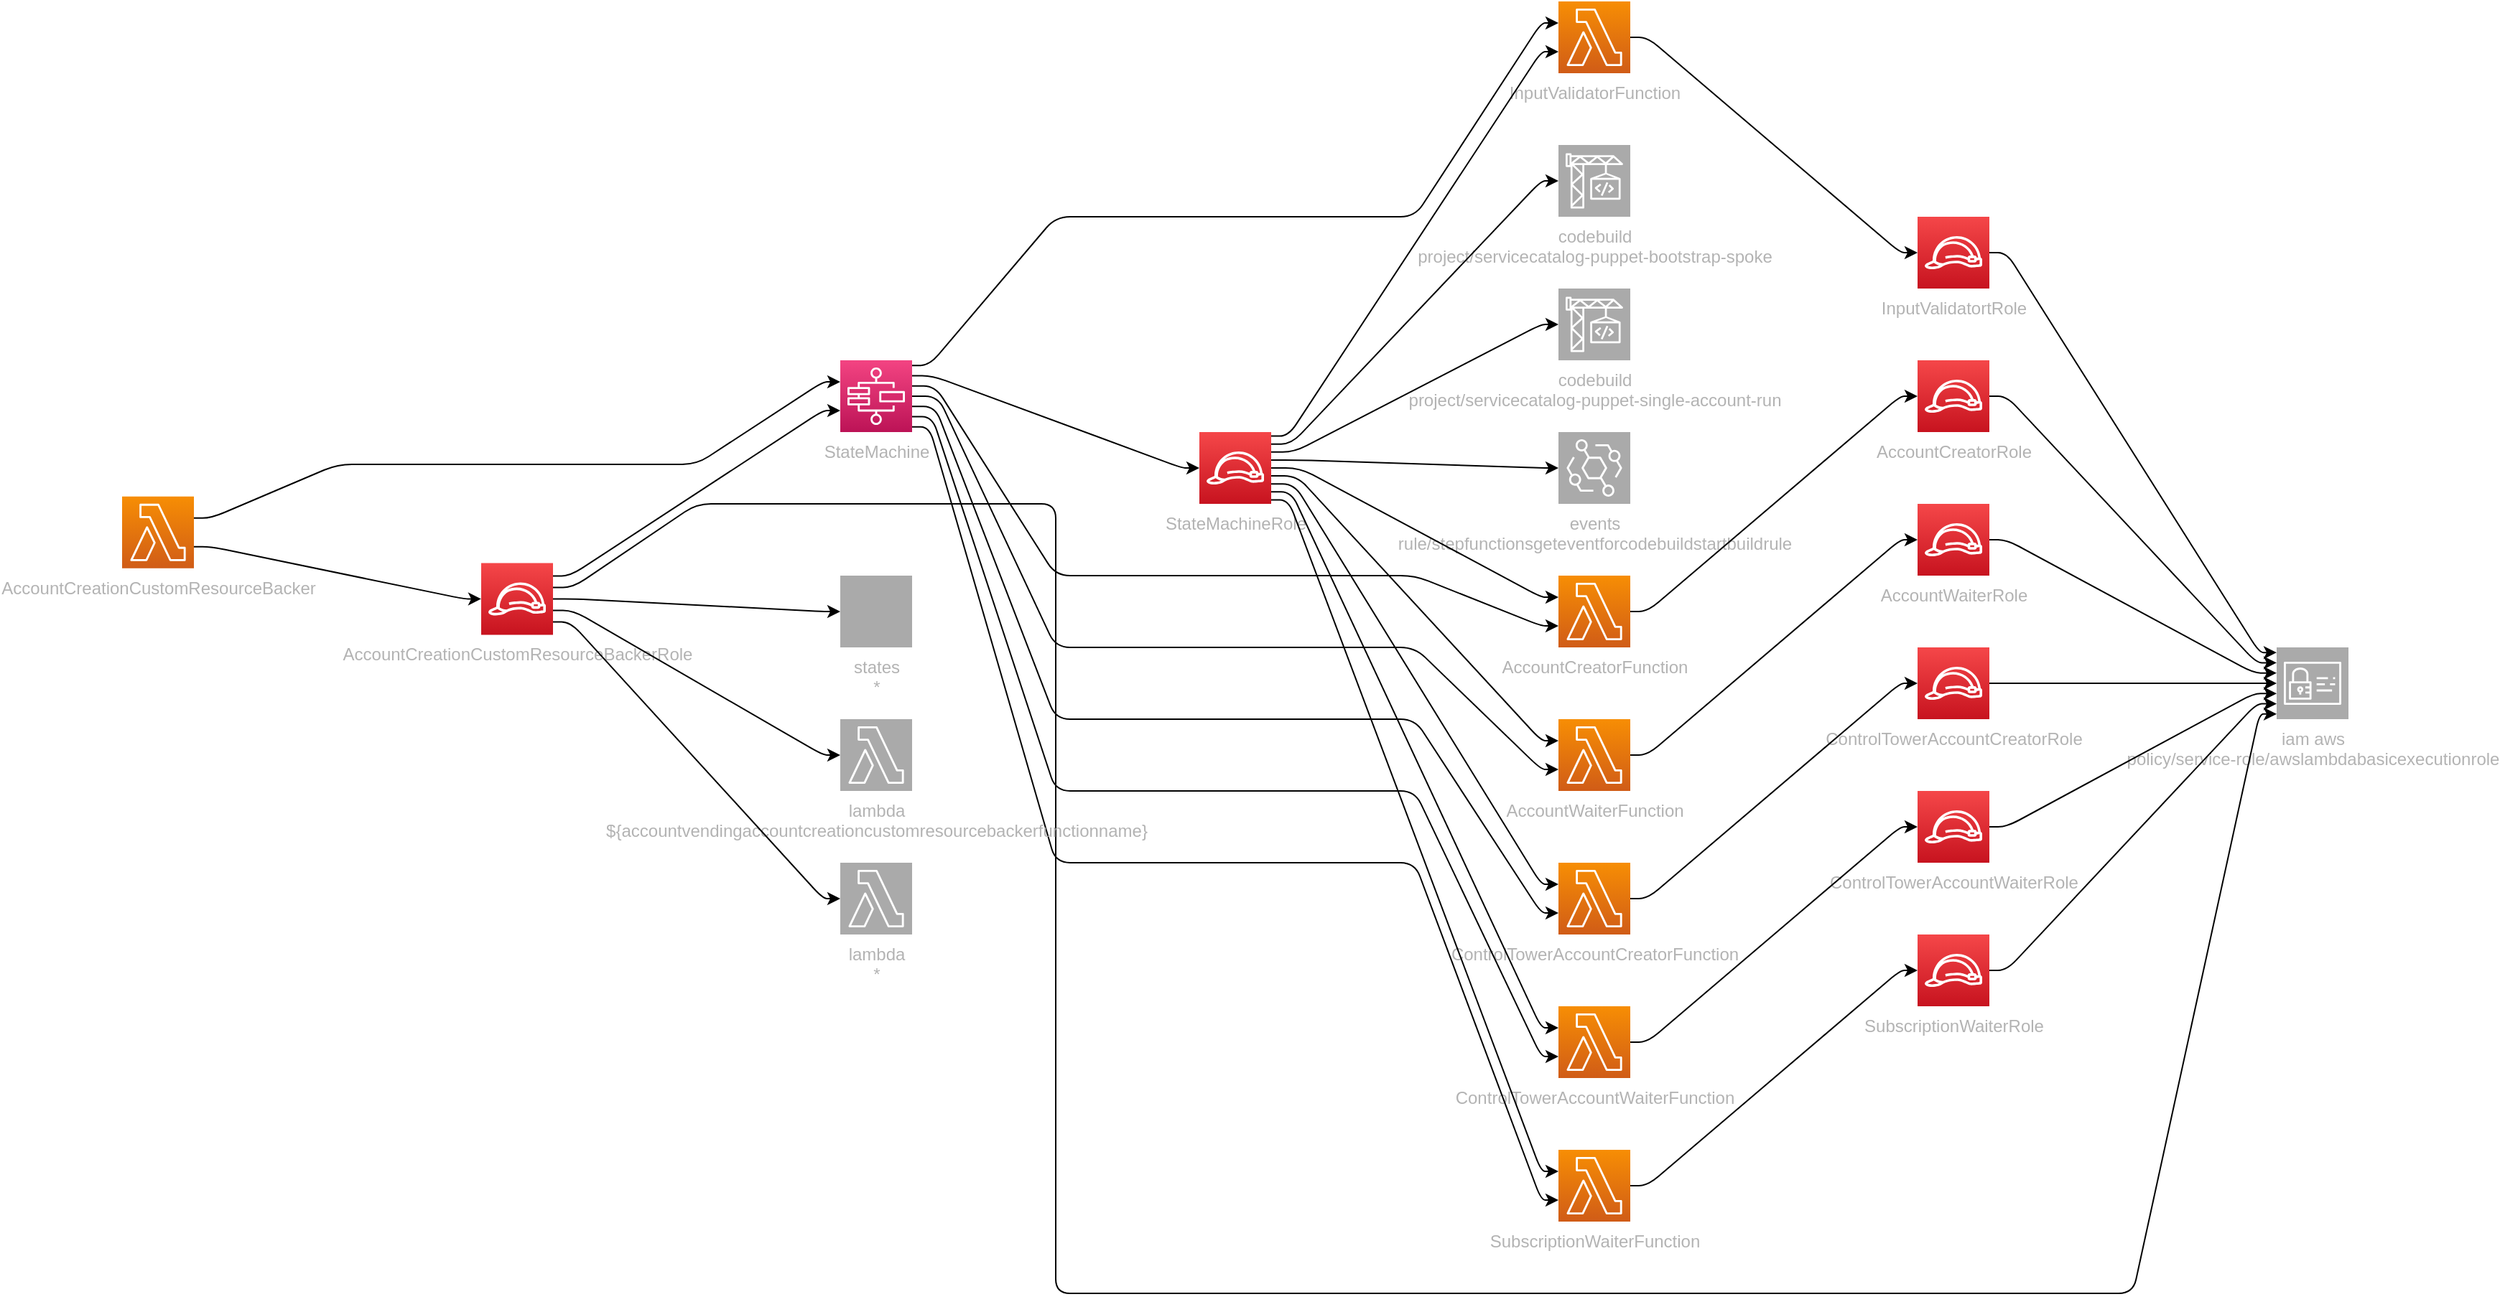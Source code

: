 <mxfile version="13.1.3" pages="2">
            <diagram id="diagramid" name="Diagram">
              <mxGraphModel><root><mxCell id="0"/><mxCell id="1" parent="0"/><mxCell id="2" value="InputValidatorFunction" style="outlineConnect=0;fontColor=#B3B3B3;gradientColor=#F78E04;gradientDirection=north;fillColor=#D05C17;strokeColor=#ffffff;dashed=0;verticalLabelPosition=bottom;verticalAlign=top;align=center;html=1;fontSize=12;fontStyle=0;aspect=fixed;shape=mxgraph.aws4.resourceIcon;resIcon=mxgraph.aws4.lambda;" vertex="1" parent="1"><mxGeometry x="1000" width="50" height="50" as="geometry"/></mxCell><mxCell id="3" value="InputValidatortRole" style="outlineConnect=0;fontColor=#B3B3B3;gradientColor=#F54749;gradientDirection=north;fillColor=#C7131F;strokeColor=#ffffff;dashed=0;verticalLabelPosition=bottom;verticalAlign=top;align=center;html=1;fontSize=12;fontStyle=0;aspect=fixed;shape=mxgraph.aws4.resourceIcon;resIcon=mxgraph.aws4.role;" vertex="1" parent="1"><mxGeometry x="1250" y="150" width="50" height="50" as="geometry"/></mxCell><mxCell id="4" value="AccountCreatorFunction" style="outlineConnect=0;fontColor=#B3B3B3;gradientColor=#F78E04;gradientDirection=north;fillColor=#D05C17;strokeColor=#ffffff;dashed=0;verticalLabelPosition=bottom;verticalAlign=top;align=center;html=1;fontSize=12;fontStyle=0;aspect=fixed;shape=mxgraph.aws4.resourceIcon;resIcon=mxgraph.aws4.lambda;" vertex="1" parent="1"><mxGeometry x="1000" y="400" width="50" height="50" as="geometry"/></mxCell><mxCell id="5" value="AccountCreatorRole" style="outlineConnect=0;fontColor=#B3B3B3;gradientColor=#F54749;gradientDirection=north;fillColor=#C7131F;strokeColor=#ffffff;dashed=0;verticalLabelPosition=bottom;verticalAlign=top;align=center;html=1;fontSize=12;fontStyle=0;aspect=fixed;shape=mxgraph.aws4.resourceIcon;resIcon=mxgraph.aws4.role;" vertex="1" parent="1"><mxGeometry x="1250" y="250" width="50" height="50" as="geometry"/></mxCell><mxCell id="6" value="AccountWaiterFunction" style="outlineConnect=0;fontColor=#B3B3B3;gradientColor=#F78E04;gradientDirection=north;fillColor=#D05C17;strokeColor=#ffffff;dashed=0;verticalLabelPosition=bottom;verticalAlign=top;align=center;html=1;fontSize=12;fontStyle=0;aspect=fixed;shape=mxgraph.aws4.resourceIcon;resIcon=mxgraph.aws4.lambda;" vertex="1" parent="1"><mxGeometry x="1000" y="500" width="50" height="50" as="geometry"/></mxCell><mxCell id="7" value="AccountWaiterRole" style="outlineConnect=0;fontColor=#B3B3B3;gradientColor=#F54749;gradientDirection=north;fillColor=#C7131F;strokeColor=#ffffff;dashed=0;verticalLabelPosition=bottom;verticalAlign=top;align=center;html=1;fontSize=12;fontStyle=0;aspect=fixed;shape=mxgraph.aws4.resourceIcon;resIcon=mxgraph.aws4.role;" vertex="1" parent="1"><mxGeometry x="1250" y="350" width="50" height="50" as="geometry"/></mxCell><mxCell id="8" value="ControlTowerAccountCreatorFunction" style="outlineConnect=0;fontColor=#B3B3B3;gradientColor=#F78E04;gradientDirection=north;fillColor=#D05C17;strokeColor=#ffffff;dashed=0;verticalLabelPosition=bottom;verticalAlign=top;align=center;html=1;fontSize=12;fontStyle=0;aspect=fixed;shape=mxgraph.aws4.resourceIcon;resIcon=mxgraph.aws4.lambda;" vertex="1" parent="1"><mxGeometry x="1000" y="600" width="50" height="50" as="geometry"/></mxCell><mxCell id="9" value="ControlTowerAccountCreatorRole" style="outlineConnect=0;fontColor=#B3B3B3;gradientColor=#F54749;gradientDirection=north;fillColor=#C7131F;strokeColor=#ffffff;dashed=0;verticalLabelPosition=bottom;verticalAlign=top;align=center;html=1;fontSize=12;fontStyle=0;aspect=fixed;shape=mxgraph.aws4.resourceIcon;resIcon=mxgraph.aws4.role;" vertex="1" parent="1"><mxGeometry x="1250" y="450" width="50" height="50" as="geometry"/></mxCell><mxCell id="10" value="ControlTowerAccountWaiterFunction" style="outlineConnect=0;fontColor=#B3B3B3;gradientColor=#F78E04;gradientDirection=north;fillColor=#D05C17;strokeColor=#ffffff;dashed=0;verticalLabelPosition=bottom;verticalAlign=top;align=center;html=1;fontSize=12;fontStyle=0;aspect=fixed;shape=mxgraph.aws4.resourceIcon;resIcon=mxgraph.aws4.lambda;" vertex="1" parent="1"><mxGeometry x="1000" y="700" width="50" height="50" as="geometry"/></mxCell><mxCell id="11" value="ControlTowerAccountWaiterRole" style="outlineConnect=0;fontColor=#B3B3B3;gradientColor=#F54749;gradientDirection=north;fillColor=#C7131F;strokeColor=#ffffff;dashed=0;verticalLabelPosition=bottom;verticalAlign=top;align=center;html=1;fontSize=12;fontStyle=0;aspect=fixed;shape=mxgraph.aws4.resourceIcon;resIcon=mxgraph.aws4.role;" vertex="1" parent="1"><mxGeometry x="1250" y="550" width="50" height="50" as="geometry"/></mxCell><mxCell id="12" value="SubscriptionWaiterFunction" style="outlineConnect=0;fontColor=#B3B3B3;gradientColor=#F78E04;gradientDirection=north;fillColor=#D05C17;strokeColor=#ffffff;dashed=0;verticalLabelPosition=bottom;verticalAlign=top;align=center;html=1;fontSize=12;fontStyle=0;aspect=fixed;shape=mxgraph.aws4.resourceIcon;resIcon=mxgraph.aws4.lambda;" vertex="1" parent="1"><mxGeometry x="1000" y="800" width="50" height="50" as="geometry"/></mxCell><mxCell id="13" value="SubscriptionWaiterRole" style="outlineConnect=0;fontColor=#B3B3B3;gradientColor=#F54749;gradientDirection=north;fillColor=#C7131F;strokeColor=#ffffff;dashed=0;verticalLabelPosition=bottom;verticalAlign=top;align=center;html=1;fontSize=12;fontStyle=0;aspect=fixed;shape=mxgraph.aws4.resourceIcon;resIcon=mxgraph.aws4.role;" vertex="1" parent="1"><mxGeometry x="1250" y="650" width="50" height="50" as="geometry"/></mxCell><mxCell id="14" value="StateMachine" style="outlineConnect=0;fontColor=#B3B3B3;gradientColor=#F34482;gradientDirection=north;fillColor=#BC1356;strokeColor=#ffffff;dashed=0;verticalLabelPosition=bottom;verticalAlign=top;align=center;html=1;fontSize=12;fontStyle=0;aspect=fixed;shape=mxgraph.aws4.resourceIcon;resIcon=mxgraph.aws4.step_functions;" vertex="1" parent="1"><mxGeometry x="500" y="250" width="50" height="50" as="geometry"/></mxCell><mxCell id="15" value="StateMachineRole" style="outlineConnect=0;fontColor=#B3B3B3;gradientColor=#F54749;gradientDirection=north;fillColor=#C7131F;strokeColor=#ffffff;dashed=0;verticalLabelPosition=bottom;verticalAlign=top;align=center;html=1;fontSize=12;fontStyle=0;aspect=fixed;shape=mxgraph.aws4.resourceIcon;resIcon=mxgraph.aws4.role;" vertex="1" parent="1"><mxGeometry x="750" y="300" width="50" height="50" as="geometry"/></mxCell><mxCell id="16" value="AccountCreationCustomResourceBackerRole" style="outlineConnect=0;fontColor=#B3B3B3;gradientColor=#F54749;gradientDirection=north;fillColor=#C7131F;strokeColor=#ffffff;dashed=0;verticalLabelPosition=bottom;verticalAlign=top;align=center;html=1;fontSize=12;fontStyle=0;aspect=fixed;shape=mxgraph.aws4.resourceIcon;resIcon=mxgraph.aws4.role;" vertex="1" parent="1"><mxGeometry x="250" y="391.204" width="50" height="50" as="geometry"/></mxCell><mxCell id="17" value="AccountCreationCustomResourceBacker" style="outlineConnect=0;fontColor=#B3B3B3;gradientColor=#F78E04;gradientDirection=north;fillColor=#D05C17;strokeColor=#ffffff;dashed=0;verticalLabelPosition=bottom;verticalAlign=top;align=center;html=1;fontSize=12;fontStyle=0;aspect=fixed;shape=mxgraph.aws4.resourceIcon;resIcon=mxgraph.aws4.lambda;" vertex="1" parent="1"><mxGeometry y="344.907" width="50" height="50" as="geometry"/></mxCell><mxCell id="18" value="iam  aws&#xA;policy/service-role/awslambdabasicexecutionrole" style="outlineConnect=0;fontColor=#B3B3B3;gradientColor=#aaaaaa;gradientDirection=north;fillColor=#aaaaaa;strokeColor=#ffffff;dashed=0;verticalLabelPosition=bottom;verticalAlign=top;align=center;html=1;fontSize=12;fontStyle=0;aspect=fixed;shape=mxgraph.aws4.resourceIcon;resIcon=mxgraph.aws4.identity_and_access_management;" vertex="1" parent="1"><mxGeometry x="1500" y="450" width="50" height="50" as="geometry"/></mxCell><mxCell id="19" value="codebuild  &#xA;project/servicecatalog-puppet-bootstrap-spoke" style="outlineConnect=0;fontColor=#B3B3B3;gradientColor=#aaaaaa;gradientDirection=north;fillColor=#aaaaaa;strokeColor=#ffffff;dashed=0;verticalLabelPosition=bottom;verticalAlign=top;align=center;html=1;fontSize=12;fontStyle=0;aspect=fixed;shape=mxgraph.aws4.resourceIcon;resIcon=mxgraph.aws4.codebuild;" vertex="1" parent="1"><mxGeometry x="1000" y="100" width="50" height="50" as="geometry"/></mxCell><mxCell id="20" value="codebuild  &#xA;project/servicecatalog-puppet-single-account-run" style="outlineConnect=0;fontColor=#B3B3B3;gradientColor=#aaaaaa;gradientDirection=north;fillColor=#aaaaaa;strokeColor=#ffffff;dashed=0;verticalLabelPosition=bottom;verticalAlign=top;align=center;html=1;fontSize=12;fontStyle=0;aspect=fixed;shape=mxgraph.aws4.resourceIcon;resIcon=mxgraph.aws4.codebuild;" vertex="1" parent="1"><mxGeometry x="1000" y="200" width="50" height="50" as="geometry"/></mxCell><mxCell id="21" value="events  &#xA;rule/stepfunctionsgeteventforcodebuildstartbuildrule" style="outlineConnect=0;fontColor=#B3B3B3;gradientColor=#aaaaaa;gradientDirection=north;fillColor=#aaaaaa;strokeColor=#ffffff;dashed=0;verticalLabelPosition=bottom;verticalAlign=top;align=center;html=1;fontSize=12;fontStyle=0;aspect=fixed;shape=mxgraph.aws4.resourceIcon;resIcon=mxgraph.aws4.eventbridge;" vertex="1" parent="1"><mxGeometry x="1000" y="300" width="50" height="50" as="geometry"/></mxCell><mxCell id="22" value="states  &#xA;*" style="outlineConnect=0;fontColor=#B3B3B3;gradientColor=#aaaaaa;gradientDirection=north;fillColor=#aaaaaa;strokeColor=#ffffff;dashed=0;verticalLabelPosition=bottom;verticalAlign=top;align=center;html=1;fontSize=12;fontStyle=0;aspect=fixed;shape=mxgraph.aws4.resourceIcon;resIcon=mxgraph.aws4.states;" vertex="1" parent="1"><mxGeometry x="500" y="400" width="50" height="50" as="geometry"/></mxCell><mxCell id="InputValidatortRole|InputValidatorFunction" value="" style="edgeStyle=orthogonalEdgeStyle;rounded=1;orthogonalLoop=1;jettySize=auto;html=1;labelBackgroundColor=none;fontColor=#EA6B66;noEdgeStyle=1;orthogonal=1;" edge="1" parent="1" source="2" target="3"><mxGeometry relative="1" as="geometry"><Array as="points"><mxPoint x="1062" y="25"/><mxPoint x="1238" y="175"/></Array></mxGeometry></mxCell><mxCell id="iam  aws&#xA;policy/service-role/awslambdabasicexecutionrole|InputValidatortRole" value="" style="edgeStyle=orthogonalEdgeStyle;rounded=1;orthogonalLoop=1;jettySize=auto;html=1;labelBackgroundColor=none;fontColor=#EA6B66;noEdgeStyle=1;orthogonal=1;" edge="1" parent="1" source="3" target="18"><mxGeometry relative="1" as="geometry"><Array as="points"><mxPoint x="1312" y="175"/><mxPoint x="1488" y="453.571"/></Array></mxGeometry></mxCell><mxCell id="AccountCreatorRole|AccountCreatorFunction" value="" style="edgeStyle=orthogonalEdgeStyle;rounded=1;orthogonalLoop=1;jettySize=auto;html=1;labelBackgroundColor=none;fontColor=#EA6B66;noEdgeStyle=1;orthogonal=1;" edge="1" parent="1" source="4" target="5"><mxGeometry relative="1" as="geometry"><Array as="points"><mxPoint x="1062" y="425"/><mxPoint x="1238" y="275"/></Array></mxGeometry></mxCell><mxCell id="iam  aws&#xA;policy/service-role/awslambdabasicexecutionrole|AccountCreatorRole" value="" style="edgeStyle=orthogonalEdgeStyle;rounded=1;orthogonalLoop=1;jettySize=auto;html=1;labelBackgroundColor=none;fontColor=#EA6B66;noEdgeStyle=1;orthogonal=1;" edge="1" parent="1" source="5" target="18"><mxGeometry relative="1" as="geometry"><Array as="points"><mxPoint x="1312" y="275"/><mxPoint x="1486" y="460.714"/></Array></mxGeometry></mxCell><mxCell id="AccountWaiterRole|AccountWaiterFunction" value="" style="edgeStyle=orthogonalEdgeStyle;rounded=1;orthogonalLoop=1;jettySize=auto;html=1;labelBackgroundColor=none;fontColor=#EA6B66;noEdgeStyle=1;orthogonal=1;" edge="1" parent="1" source="6" target="7"><mxGeometry relative="1" as="geometry"><Array as="points"><mxPoint x="1062" y="525"/><mxPoint x="1238" y="375"/></Array></mxGeometry></mxCell><mxCell id="iam  aws&#xA;policy/service-role/awslambdabasicexecutionrole|AccountWaiterRole" value="" style="edgeStyle=orthogonalEdgeStyle;rounded=1;orthogonalLoop=1;jettySize=auto;html=1;labelBackgroundColor=none;fontColor=#EA6B66;noEdgeStyle=1;orthogonal=1;" edge="1" parent="1" source="7" target="18"><mxGeometry relative="1" as="geometry"><Array as="points"><mxPoint x="1312" y="375"/><mxPoint x="1484" y="467.857"/></Array></mxGeometry></mxCell><mxCell id="ControlTowerAccountCreatorRole|ControlTowerAccountCreatorFunction" value="" style="edgeStyle=orthogonalEdgeStyle;rounded=1;orthogonalLoop=1;jettySize=auto;html=1;labelBackgroundColor=none;fontColor=#EA6B66;noEdgeStyle=1;orthogonal=1;" edge="1" parent="1" source="8" target="9"><mxGeometry relative="1" as="geometry"><Array as="points"><mxPoint x="1062" y="625"/><mxPoint x="1238" y="475"/></Array></mxGeometry></mxCell><mxCell id="iam  aws&#xA;policy/service-role/awslambdabasicexecutionrole|ControlTowerAccountCreatorRole" value="" style="edgeStyle=orthogonalEdgeStyle;rounded=1;orthogonalLoop=1;jettySize=auto;html=1;labelBackgroundColor=none;fontColor=#EA6B66;noEdgeStyle=1;orthogonal=1;" edge="1" parent="1" source="9" target="18"><mxGeometry relative="1" as="geometry"><Array as="points"><mxPoint x="1312" y="475"/><mxPoint x="1482" y="475.0"/></Array></mxGeometry></mxCell><mxCell id="ControlTowerAccountWaiterRole|ControlTowerAccountWaiterFunction" value="" style="edgeStyle=orthogonalEdgeStyle;rounded=1;orthogonalLoop=1;jettySize=auto;html=1;labelBackgroundColor=none;fontColor=#EA6B66;noEdgeStyle=1;orthogonal=1;" edge="1" parent="1" source="10" target="11"><mxGeometry relative="1" as="geometry"><Array as="points"><mxPoint x="1062" y="725"/><mxPoint x="1238" y="575"/></Array></mxGeometry></mxCell><mxCell id="iam  aws&#xA;policy/service-role/awslambdabasicexecutionrole|ControlTowerAccountWaiterRole" value="" style="edgeStyle=orthogonalEdgeStyle;rounded=1;orthogonalLoop=1;jettySize=auto;html=1;labelBackgroundColor=none;fontColor=#EA6B66;noEdgeStyle=1;orthogonal=1;" edge="1" parent="1" source="11" target="18"><mxGeometry relative="1" as="geometry"><Array as="points"><mxPoint x="1312" y="575"/><mxPoint x="1484" y="482.143"/></Array></mxGeometry></mxCell><mxCell id="SubscriptionWaiterRole|SubscriptionWaiterFunction" value="" style="edgeStyle=orthogonalEdgeStyle;rounded=1;orthogonalLoop=1;jettySize=auto;html=1;labelBackgroundColor=none;fontColor=#EA6B66;noEdgeStyle=1;orthogonal=1;" edge="1" parent="1" source="12" target="13"><mxGeometry relative="1" as="geometry"><Array as="points"><mxPoint x="1062" y="825"/><mxPoint x="1238" y="675"/></Array></mxGeometry></mxCell><mxCell id="iam  aws&#xA;policy/service-role/awslambdabasicexecutionrole|SubscriptionWaiterRole" value="" style="edgeStyle=orthogonalEdgeStyle;rounded=1;orthogonalLoop=1;jettySize=auto;html=1;labelBackgroundColor=none;fontColor=#EA6B66;noEdgeStyle=1;orthogonal=1;" edge="1" parent="1" source="13" target="18"><mxGeometry relative="1" as="geometry"><Array as="points"><mxPoint x="1312" y="675"/><mxPoint x="1486" y="489.286"/></Array></mxGeometry></mxCell><mxCell id="StateMachineRole|StateMachine" value="" style="edgeStyle=orthogonalEdgeStyle;rounded=1;orthogonalLoop=1;jettySize=auto;html=1;labelBackgroundColor=none;fontColor=#EA6B66;noEdgeStyle=1;orthogonal=1;" edge="1" parent="1" source="14" target="15"><mxGeometry relative="1" as="geometry"><Array as="points"><mxPoint x="564" y="260.714"/><mxPoint x="738" y="325"/></Array></mxGeometry></mxCell><mxCell id="InputValidatorFunction|StateMachine" value="" style="edgeStyle=orthogonalEdgeStyle;rounded=1;orthogonalLoop=1;jettySize=auto;html=1;labelBackgroundColor=none;fontColor=#EA6B66;noEdgeStyle=1;orthogonal=1;" edge="1" parent="1" source="14" target="2"><mxGeometry relative="1" as="geometry"><Array as="points"><mxPoint x="562" y="253.571"/><mxPoint x="650" y="150"/><mxPoint x="900" y="150"/><mxPoint x="988" y="15"/></Array></mxGeometry></mxCell><mxCell id="AccountCreatorFunction|StateMachine" value="" style="edgeStyle=orthogonalEdgeStyle;rounded=1;orthogonalLoop=1;jettySize=auto;html=1;labelBackgroundColor=none;fontColor=#EA6B66;noEdgeStyle=1;orthogonal=1;" edge="1" parent="1" source="14" target="4"><mxGeometry relative="1" as="geometry"><Array as="points"><mxPoint x="566" y="267.857"/><mxPoint x="650" y="400"/><mxPoint x="900" y="400"/><mxPoint x="988" y="435"/></Array></mxGeometry></mxCell><mxCell id="AccountWaiterFunction|StateMachine" value="" style="edgeStyle=orthogonalEdgeStyle;rounded=1;orthogonalLoop=1;jettySize=auto;html=1;labelBackgroundColor=none;fontColor=#EA6B66;noEdgeStyle=1;orthogonal=1;" edge="1" parent="1" source="14" target="6"><mxGeometry relative="1" as="geometry"><Array as="points"><mxPoint x="568" y="275.0"/><mxPoint x="650" y="450"/><mxPoint x="900" y="450"/><mxPoint x="988" y="535"/></Array></mxGeometry></mxCell><mxCell id="ControlTowerAccountCreatorFunction|StateMachine" value="" style="edgeStyle=orthogonalEdgeStyle;rounded=1;orthogonalLoop=1;jettySize=auto;html=1;labelBackgroundColor=none;fontColor=#EA6B66;noEdgeStyle=1;orthogonal=1;" edge="1" parent="1" source="14" target="8"><mxGeometry relative="1" as="geometry"><Array as="points"><mxPoint x="566" y="282.143"/><mxPoint x="650" y="500"/><mxPoint x="900" y="500"/><mxPoint x="988" y="635"/></Array></mxGeometry></mxCell><mxCell id="ControlTowerAccountWaiterFunction|StateMachine" value="" style="edgeStyle=orthogonalEdgeStyle;rounded=1;orthogonalLoop=1;jettySize=auto;html=1;labelBackgroundColor=none;fontColor=#EA6B66;noEdgeStyle=1;orthogonal=1;" edge="1" parent="1" source="14" target="10"><mxGeometry relative="1" as="geometry"><Array as="points"><mxPoint x="564" y="289.286"/><mxPoint x="650" y="550"/><mxPoint x="900" y="550"/><mxPoint x="988" y="735"/></Array></mxGeometry></mxCell><mxCell id="SubscriptionWaiterFunction|StateMachine" value="" style="edgeStyle=orthogonalEdgeStyle;rounded=1;orthogonalLoop=1;jettySize=auto;html=1;labelBackgroundColor=none;fontColor=#EA6B66;noEdgeStyle=1;orthogonal=1;" edge="1" parent="1" source="14" target="12"><mxGeometry relative="1" as="geometry"><Array as="points"><mxPoint x="562" y="296.429"/><mxPoint x="650" y="600"/><mxPoint x="900" y="600"/><mxPoint x="988" y="835"/></Array></mxGeometry></mxCell><mxCell id="codebuild  &#xA;project/servicecatalog-puppet-bootstrap-spoke|StateMachineRole" value="" style="edgeStyle=orthogonalEdgeStyle;rounded=1;orthogonalLoop=1;jettySize=auto;html=1;labelBackgroundColor=none;fontColor=#EA6B66;noEdgeStyle=1;orthogonal=1;" edge="1" parent="1" source="15" target="19"><mxGeometry relative="1" as="geometry"><Array as="points"><mxPoint x="814" y="308.333"/><mxPoint x="988" y="125"/></Array></mxGeometry></mxCell><mxCell id="codebuild  &#xA;project/servicecatalog-puppet-single-account-run|StateMachineRole" value="" style="edgeStyle=orthogonalEdgeStyle;rounded=1;orthogonalLoop=1;jettySize=auto;html=1;labelBackgroundColor=none;fontColor=#EA6B66;noEdgeStyle=1;orthogonal=1;" edge="1" parent="1" source="15" target="20"><mxGeometry relative="1" as="geometry"><Array as="points"><mxPoint x="816" y="313.889"/><mxPoint x="988" y="225"/></Array></mxGeometry></mxCell><mxCell id="events  &#xA;rule/stepfunctionsgeteventforcodebuildstartbuildrule|StateMachineRole" value="" style="edgeStyle=orthogonalEdgeStyle;rounded=1;orthogonalLoop=1;jettySize=auto;html=1;labelBackgroundColor=none;fontColor=#EA6B66;noEdgeStyle=1;orthogonal=1;" edge="1" parent="1" source="15" target="21"><mxGeometry relative="1" as="geometry"><Array as="points"><mxPoint x="818" y="319.444"/><mxPoint x="988" y="325"/></Array></mxGeometry></mxCell><mxCell id="InputValidatorFunction|StateMachineRole" value="" style="edgeStyle=orthogonalEdgeStyle;rounded=1;orthogonalLoop=1;jettySize=auto;html=1;labelBackgroundColor=none;fontColor=#EA6B66;noEdgeStyle=1;orthogonal=1;" edge="1" parent="1" source="15" target="2"><mxGeometry relative="1" as="geometry"><Array as="points"><mxPoint x="812" y="302.778"/><mxPoint x="988" y="35"/></Array></mxGeometry></mxCell><mxCell id="AccountCreatorFunction|StateMachineRole" value="" style="edgeStyle=orthogonalEdgeStyle;rounded=1;orthogonalLoop=1;jettySize=auto;html=1;labelBackgroundColor=none;fontColor=#EA6B66;noEdgeStyle=1;orthogonal=1;" edge="1" parent="1" source="15" target="4"><mxGeometry relative="1" as="geometry"><Array as="points"><mxPoint x="820" y="325.0"/><mxPoint x="988" y="415"/></Array></mxGeometry></mxCell><mxCell id="AccountWaiterFunction|StateMachineRole" value="" style="edgeStyle=orthogonalEdgeStyle;rounded=1;orthogonalLoop=1;jettySize=auto;html=1;labelBackgroundColor=none;fontColor=#EA6B66;noEdgeStyle=1;orthogonal=1;" edge="1" parent="1" source="15" target="6"><mxGeometry relative="1" as="geometry"><Array as="points"><mxPoint x="818" y="330.556"/><mxPoint x="988" y="515"/></Array></mxGeometry></mxCell><mxCell id="ControlTowerAccountCreatorFunction|StateMachineRole" value="" style="edgeStyle=orthogonalEdgeStyle;rounded=1;orthogonalLoop=1;jettySize=auto;html=1;labelBackgroundColor=none;fontColor=#EA6B66;noEdgeStyle=1;orthogonal=1;" edge="1" parent="1" source="15" target="8"><mxGeometry relative="1" as="geometry"><Array as="points"><mxPoint x="816" y="336.111"/><mxPoint x="988" y="615"/></Array></mxGeometry></mxCell><mxCell id="ControlTowerAccountWaiterFunction|StateMachineRole" value="" style="edgeStyle=orthogonalEdgeStyle;rounded=1;orthogonalLoop=1;jettySize=auto;html=1;labelBackgroundColor=none;fontColor=#EA6B66;noEdgeStyle=1;orthogonal=1;" edge="1" parent="1" source="15" target="10"><mxGeometry relative="1" as="geometry"><Array as="points"><mxPoint x="814" y="341.667"/><mxPoint x="988" y="715"/></Array></mxGeometry></mxCell><mxCell id="SubscriptionWaiterFunction|StateMachineRole" value="" style="edgeStyle=orthogonalEdgeStyle;rounded=1;orthogonalLoop=1;jettySize=auto;html=1;labelBackgroundColor=none;fontColor=#EA6B66;noEdgeStyle=1;orthogonal=1;" edge="1" parent="1" source="15" target="12"><mxGeometry relative="1" as="geometry"><Array as="points"><mxPoint x="812" y="347.222"/><mxPoint x="988" y="815"/></Array></mxGeometry></mxCell><mxCell id="iam  aws&#xA;policy/service-role/awslambdabasicexecutionrole|AccountCreationCustomResourceBackerRole" value="" style="edgeStyle=orthogonalEdgeStyle;rounded=1;orthogonalLoop=1;jettySize=auto;html=1;labelBackgroundColor=none;fontColor=#EA6B66;noEdgeStyle=1;orthogonal=1;" edge="1" parent="1" source="16" target="18"><mxGeometry relative="1" as="geometry"><Array as="points"><mxPoint x="314" y="408.204"/><mxPoint x="400" y="350"/><mxPoint x="650" y="350"/><mxPoint x="650" y="900"/><mxPoint x="900" y="900"/><mxPoint x="900" y="900"/><mxPoint x="1150" y="900"/><mxPoint x="1150" y="900"/><mxPoint x="1400" y="900"/><mxPoint x="1488" y="496.429"/></Array></mxGeometry></mxCell><mxCell id="states  &#xA;*|AccountCreationCustomResourceBackerRole" value="" style="edgeStyle=orthogonalEdgeStyle;rounded=1;orthogonalLoop=1;jettySize=auto;html=1;labelBackgroundColor=none;fontColor=#EA6B66;noEdgeStyle=1;orthogonal=1;" edge="1" parent="1" source="16" target="22"><mxGeometry relative="1" as="geometry"><Array as="points"><mxPoint x="316" y="416.204"/><mxPoint x="488" y="425"/></Array></mxGeometry></mxCell><mxCell id="StateMachine|AccountCreationCustomResourceBackerRole" value="" style="edgeStyle=orthogonalEdgeStyle;rounded=1;orthogonalLoop=1;jettySize=auto;html=1;labelBackgroundColor=none;fontColor=#EA6B66;noEdgeStyle=1;orthogonal=1;" edge="1" parent="1" source="16" target="14"><mxGeometry relative="1" as="geometry"><Array as="points"><mxPoint x="312" y="400.204"/><mxPoint x="488" y="285"/></Array></mxGeometry></mxCell><mxCell id="StateMachine|AccountCreationCustomResourceBacker" value="" style="edgeStyle=orthogonalEdgeStyle;rounded=1;orthogonalLoop=1;jettySize=auto;html=1;labelBackgroundColor=none;fontColor=#EA6B66;noEdgeStyle=1;orthogonal=1;" edge="1" parent="1" source="17" target="14"><mxGeometry relative="1" as="geometry"><Array as="points"><mxPoint x="62" y="359.907"/><mxPoint x="150" y="322.454"/><mxPoint x="400" y="322.454"/><mxPoint x="488" y="265"/></Array></mxGeometry></mxCell><mxCell id="AccountCreationCustomResourceBackerRole|AccountCreationCustomResourceBacker" value="" style="edgeStyle=orthogonalEdgeStyle;rounded=1;orthogonalLoop=1;jettySize=auto;html=1;labelBackgroundColor=none;fontColor=#EA6B66;noEdgeStyle=1;orthogonal=1;" edge="1" parent="1" source="17" target="16"><mxGeometry relative="1" as="geometry"><Array as="points"><mxPoint x="62" y="379.907"/><mxPoint x="238" y="416.204"/></Array></mxGeometry></mxCell><mxCell id="25" value="lambda  &#xA;${accountvendingaccountcreationcustomresourcebackerfunctionname}" style="outlineConnect=0;fontColor=#B3B3B3;gradientColor=#aaaaaa;gradientDirection=north;fillColor=#aaaaaa;strokeColor=#ffffff;dashed=0;verticalLabelPosition=bottom;verticalAlign=top;align=center;html=1;fontSize=12;fontStyle=0;aspect=fixed;shape=mxgraph.aws4.resourceIcon;resIcon=mxgraph.aws4.lambda;" vertex="1" parent="1"><mxGeometry x="500" y="500" width="50" height="50" as="geometry"/></mxCell><mxCell id="26" value="lambda  &#xA;*" style="outlineConnect=0;fontColor=#B3B3B3;gradientColor=#aaaaaa;gradientDirection=north;fillColor=#aaaaaa;strokeColor=#ffffff;dashed=0;verticalLabelPosition=bottom;verticalAlign=top;align=center;html=1;fontSize=12;fontStyle=0;aspect=fixed;shape=mxgraph.aws4.resourceIcon;resIcon=mxgraph.aws4.lambda;" vertex="1" parent="1"><mxGeometry x="500" y="600" width="50" height="50" as="geometry"/></mxCell><mxCell id="lambda  &#xA;${accountvendingaccountcreationcustomresourcebackerfunctionname}|AccountCreationCustomResourceBackerRole" value="" style="edgeStyle=orthogonalEdgeStyle;rounded=1;orthogonalLoop=1;jettySize=auto;html=1;labelBackgroundColor=none;fontColor=#EA6B66;noEdgeStyle=1;orthogonal=1;" edge="1" parent="1" source="16" target="25"><mxGeometry relative="1" as="geometry"><Array as="points"><mxPoint x="314" y="424.204"/><mxPoint x="488" y="525"/></Array></mxGeometry></mxCell><mxCell id="lambda  &#xA;*|AccountCreationCustomResourceBackerRole" value="" style="edgeStyle=orthogonalEdgeStyle;rounded=1;orthogonalLoop=1;jettySize=auto;html=1;labelBackgroundColor=none;fontColor=#EA6B66;noEdgeStyle=1;orthogonal=1;" edge="1" parent="1" source="16" target="26"><mxGeometry relative="1" as="geometry"><Array as="points"><mxPoint x="312" y="432.204"/><mxPoint x="488" y="625"/></Array></mxGeometry></mxCell></root></mxGraphModel>
            </diagram>
          </mxfile>